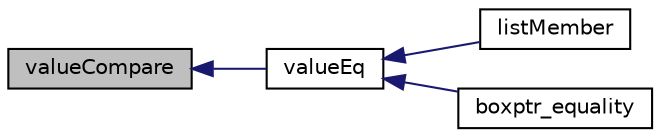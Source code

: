 digraph "valueCompare"
{
  edge [fontname="Helvetica",fontsize="10",labelfontname="Helvetica",labelfontsize="10"];
  node [fontname="Helvetica",fontsize="10",shape=record];
  rankdir="LR";
  Node66 [label="valueCompare",height=0.2,width=0.4,color="black", fillcolor="grey75", style="filled", fontcolor="black"];
  Node66 -> Node67 [dir="back",color="midnightblue",fontsize="10",style="solid",fontname="Helvetica"];
  Node67 [label="valueEq",height=0.2,width=0.4,color="black", fillcolor="white", style="filled",URL="$d2/df1/meta__modelica_8h.html#a053b78d26cb7fe728aa97ab1a575f7ad"];
  Node67 -> Node68 [dir="back",color="midnightblue",fontsize="10",style="solid",fontname="Helvetica"];
  Node68 [label="listMember",height=0.2,width=0.4,color="black", fillcolor="white", style="filled",URL="$dd/d15/meta__modelica__builtin_8h.html#a339b6737229642944fcc2ea39346daea"];
  Node67 -> Node69 [dir="back",color="midnightblue",fontsize="10",style="solid",fontname="Helvetica"];
  Node69 [label="boxptr_equality",height=0.2,width=0.4,color="black", fillcolor="white", style="filled",URL="$dd/d15/meta__modelica__builtin_8h.html#a3786b4feecda8de943497811f387bb8a"];
}
